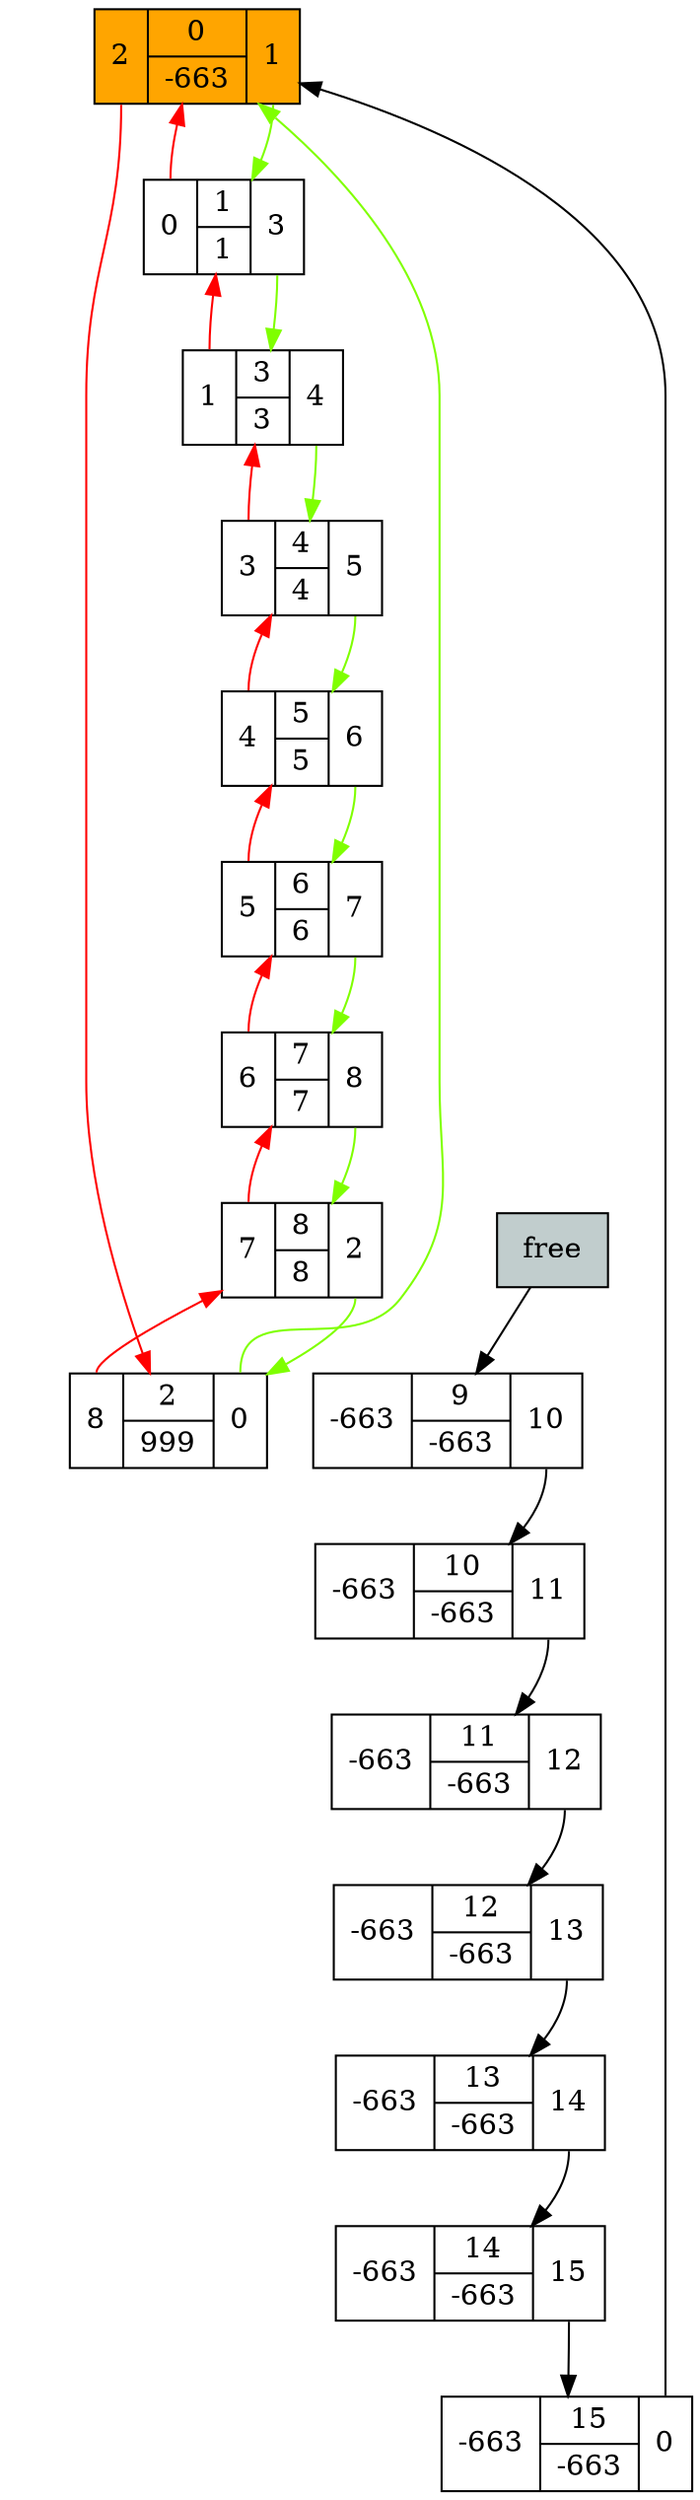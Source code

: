 digraph List {
	Node0 [shape="record", label="<np0> 2 | {0 | -663} | <nn0> 1", style=filled, fillcolor=orange];	Node1 [shape="record", label="<np1> 0 | {1 | 1} | <nn1> 3"];
	Node2 [shape="record", label="<np2> 8 | {2 | 999} | <nn2> 0"];
	Node3 [shape="record", label="<np3> 1 | {3 | 3} | <nn3> 4"];
	Node4 [shape="record", label="<np4> 3 | {4 | 4} | <nn4> 5"];
	Node5 [shape="record", label="<np5> 4 | {5 | 5} | <nn5> 6"];
	Node6 [shape="record", label="<np6> 5 | {6 | 6} | <nn6> 7"];
	Node7 [shape="record", label="<np7> 6 | {7 | 7} | <nn7> 8"];
	Node8 [shape="record", label="<np8> 7 | {8 | 8} | <nn8> 2"];
	Node9 [shape="record", label="<np9> -663 | {9 | -663} | <nn9> 10"];
	Node10 [shape="record", label="<np10> -663 | {10 | -663} | <nn10> 11"];
	Node11 [shape="record", label="<np11> -663 | {11 | -663} | <nn11> 12"];
	Node12 [shape="record", label="<np12> -663 | {12 | -663} | <nn12> 13"];
	Node13 [shape="record", label="<np13> -663 | {13 | -663} | <nn13> 14"];
	Node14 [shape="record", label="<np14> -663 | {14 | -663} | <nn14> 15"];
	Node15 [shape="record", label="<np15> -663 | {15 | -663} | <nn15> 0"];
	Node0->Node1[style=invis];
	Node1->Node2[style=invis];
	Node2->Node3[style=invis];
	Node3->Node4[style=invis];
	Node4->Node5[style=invis];
	Node5->Node6[style=invis];
	Node6->Node7[style=invis];
	Node7->Node8[style=invis];
	Node8->Node9[style=invis];
	Node9->Node10[style=invis];
	Node10->Node11[style=invis];
	Node11->Node12[style=invis];
	Node12->Node13[style=invis];
	Node13->Node14[style=invis];
	Node14->Node15[style=invis];
	Node0:nn0 -> Node1[color="chartreuse"];
	Node0:np0 -> Node2[color="red"];
	Node1:nn1 -> Node3[color="chartreuse"];
	Node1:np1 -> Node0[color="red"];
	Node2:nn2 -> Node0[color="chartreuse"];
	Node2:np2 -> Node8[color="red"];
	Node3:nn3 -> Node4[color="chartreuse"];
	Node3:np3 -> Node1[color="red"];
	Node4:nn4 -> Node5[color="chartreuse"];
	Node4:np4 -> Node3[color="red"];
	Node5:nn5 -> Node6[color="chartreuse"];
	Node5:np5 -> Node4[color="red"];
	Node6:nn6 -> Node7[color="chartreuse"];
	Node6:np6 -> Node5[color="red"];
	Node7:nn7 -> Node8[color="chartreuse"];
	Node7:np7 -> Node6[color="red"];
	Node8:nn8 -> Node2[color="chartreuse"];
	Node8:np8 -> Node7[color="red"];
	Node9:nn9 -> Node10[color="black"];
	Node10:nn10 -> Node11[color="black"];
	Node11:nn11 -> Node12[color="black"];
	Node12:nn12 -> Node13[color="black"];
	Node13:nn13 -> Node14[color="black"];
	Node14:nn14 -> Node15[color="black"];
	Node15:nn15 -> Node0[color="black"];
	free[shape="record", style=filled, fillcolor=azure3];
	free -> Node9;
}
